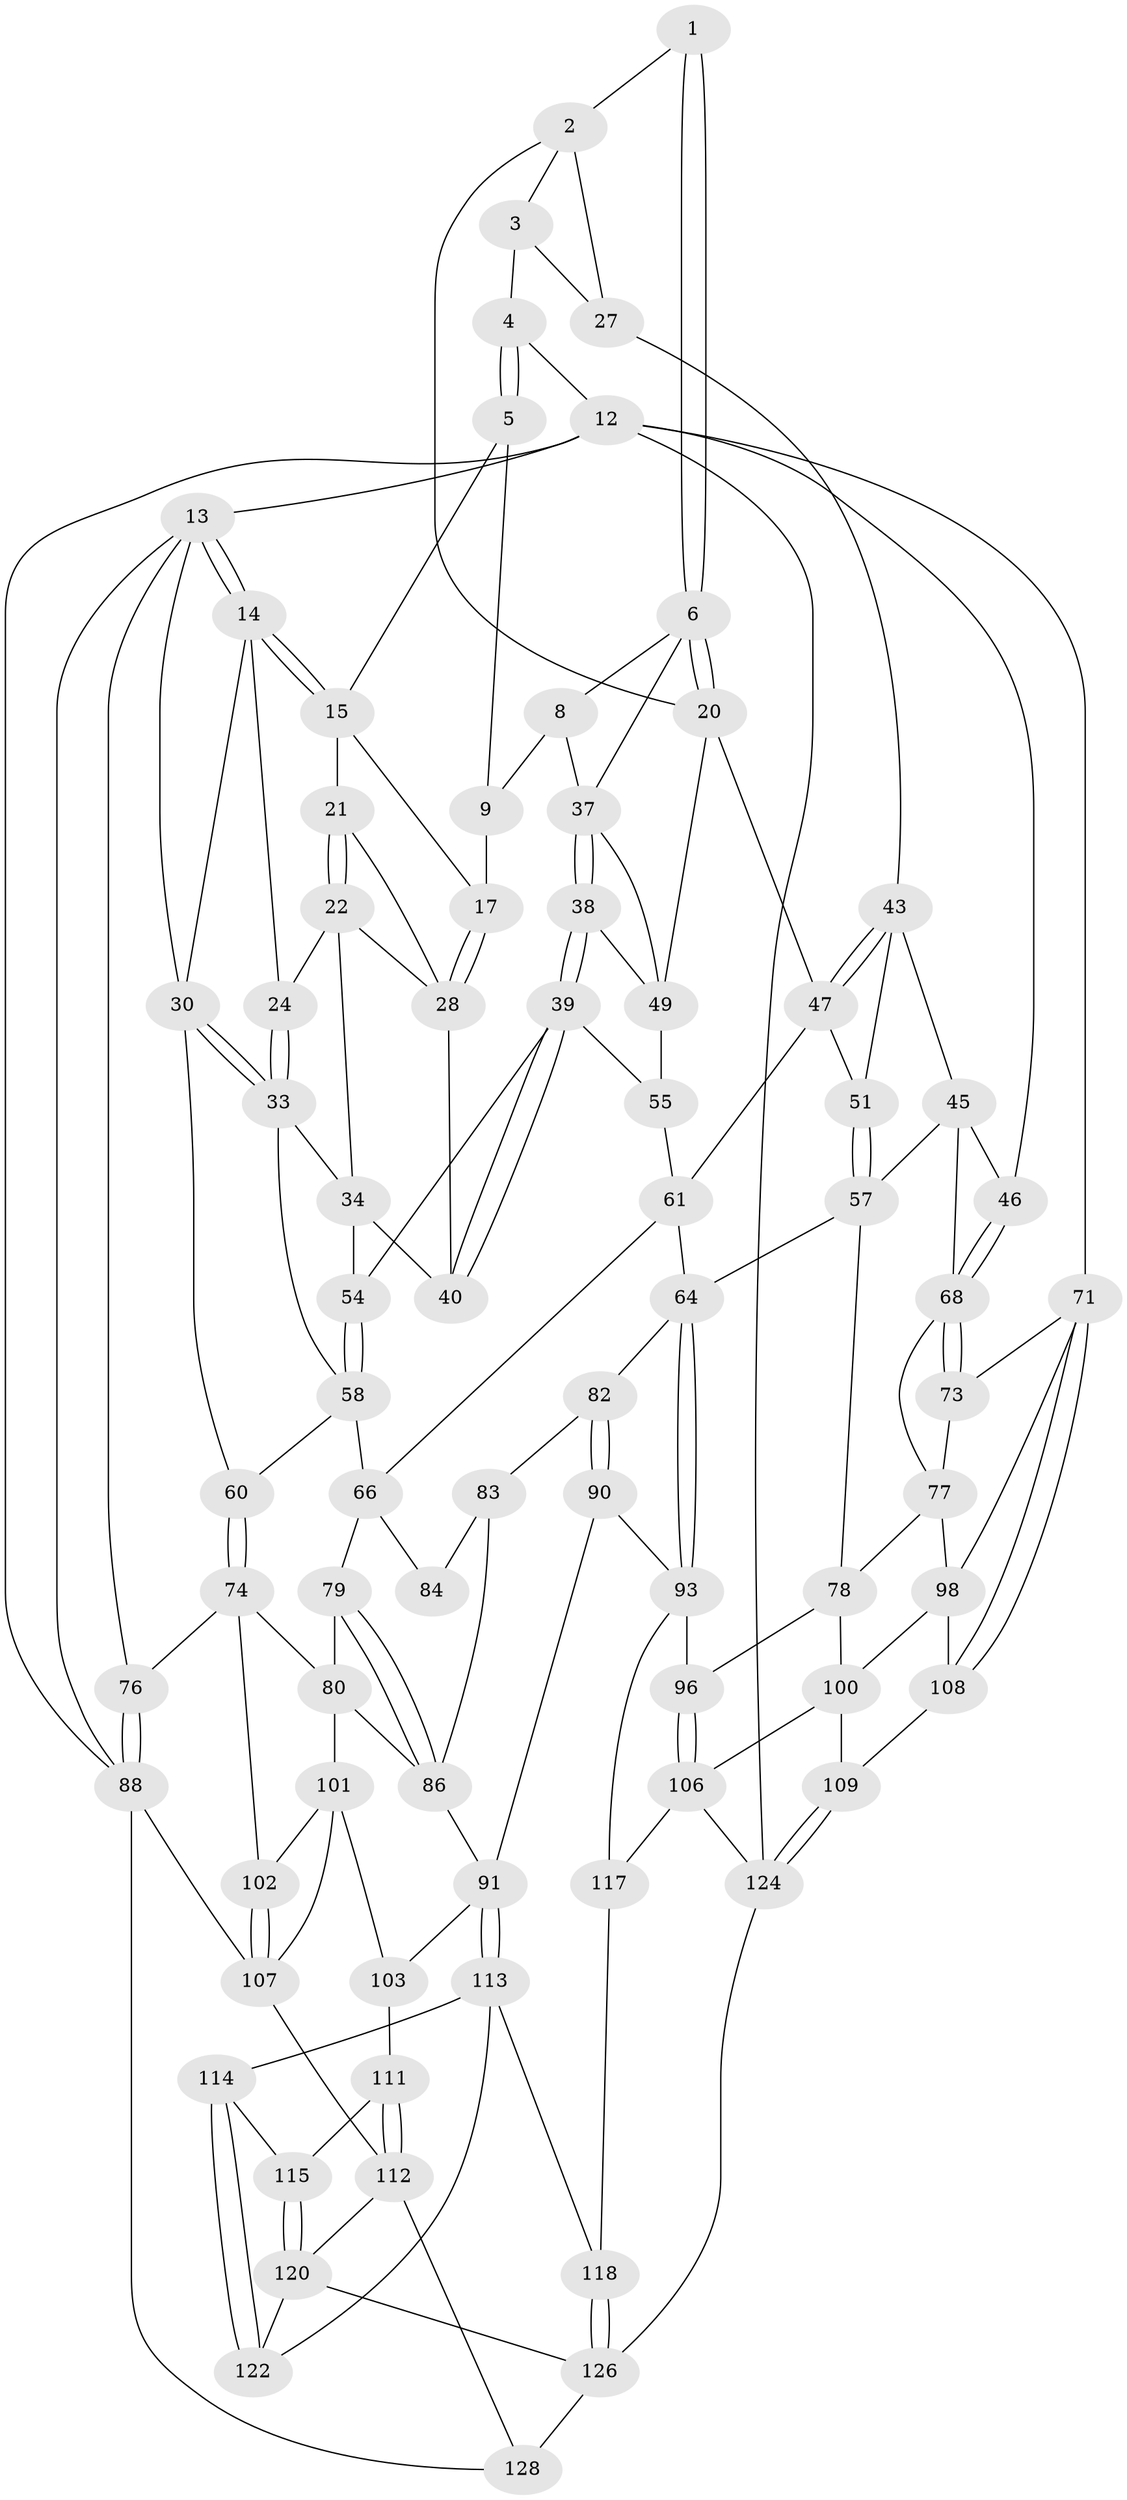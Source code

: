 // Generated by graph-tools (version 1.1) at 2025/24/03/03/25 07:24:35]
// undirected, 79 vertices, 172 edges
graph export_dot {
graph [start="1"]
  node [color=gray90,style=filled];
  1 [pos="+0.6374785650906776+0"];
  2 [pos="+0.6593621487597084+0.03129740687189655",super="+19"];
  3 [pos="+0.7001772184929068+0.04612637851501916",super="+26"];
  4 [pos="+1+0",super="+11"];
  5 [pos="+0.6185747765977934+0",super="+10"];
  6 [pos="+0.5262564420546542+0.09105083905799313",super="+7"];
  8 [pos="+0.47064235287840844+0",super="+29"];
  9 [pos="+0.40520984666801546+0",super="+16"];
  12 [pos="+1+0",super="+70"];
  13 [pos="+0+0",super="+32"];
  14 [pos="+0.021946084687370478+0",super="+25"];
  15 [pos="+0.23448871951875705+0",super="+18"];
  17 [pos="+0.3157930857631437+0.09945349641151917"];
  20 [pos="+0.5694531267750569+0.13885330390201098",super="+48"];
  21 [pos="+0.25510119001605397+0.04645395048460599"];
  22 [pos="+0.2543723830753655+0.11902624479648932",super="+23"];
  24 [pos="+0.1566356579161825+0.05655692281764185"];
  27 [pos="+0.7257947190677234+0.11312277340910679"];
  28 [pos="+0.31550290102508266+0.10000403519411834",super="+41"];
  30 [pos="+0.10015250962679421+0.21938165044825267",super="+31"];
  33 [pos="+0.12862263761672307+0.20856593758715627",super="+36"];
  34 [pos="+0.17864049805350168+0.19095879472399796",super="+35"];
  37 [pos="+0.39216860307077395+0.13501491077344813",super="+42"];
  38 [pos="+0.33857564827709524+0.17288231926964334"];
  39 [pos="+0.3004217969354347+0.18939562146585287",super="+53"];
  40 [pos="+0.2832877458734784+0.1738415964061638"];
  43 [pos="+0.7295637157320664+0.11763932914766456",super="+44"];
  45 [pos="+1+0.0030660834545952844",super="+56"];
  46 [pos="+1+0"];
  47 [pos="+0.6475370540895675+0.23257064518888915",super="+52"];
  49 [pos="+0.44580080042182885+0.21780923315490672",super="+50"];
  51 [pos="+0.7813571972385283+0.2615817372780054"];
  54 [pos="+0.28395384658046546+0.3039077904533101"];
  55 [pos="+0.46828496064024877+0.28936255247815373"];
  57 [pos="+0.8370302835451774+0.3455925763721313",super="+63"];
  58 [pos="+0.2645631723911113+0.34620133418146093",super="+59"];
  60 [pos="+0.12330144322770882+0.36708230453536833"];
  61 [pos="+0.5740081189718681+0.3965157270176597",super="+62"];
  64 [pos="+0.67413392229238+0.47048036006853394",super="+65"];
  66 [pos="+0.3509060439570546+0.4149228980058594",super="+67"];
  68 [pos="+1+0.4278276217983483",super="+69"];
  71 [pos="+1+0.8877261833692801",super="+72"];
  73 [pos="+1+0.6149746290196281"];
  74 [pos="+0.10734152988541047+0.4204080168520539",super="+75"];
  76 [pos="+0+0.609125697293035"];
  77 [pos="+0.8964020855867969+0.5448091485260861",super="+97"];
  78 [pos="+0.7911612353512888+0.5785686901083088",super="+95"];
  79 [pos="+0.28345218889418+0.4124050840856881"];
  80 [pos="+0.2821571873616514+0.4171745809815473",super="+81"];
  82 [pos="+0.5871584774854856+0.45340908426545384"];
  83 [pos="+0.5534233847540707+0.46711985825712465",super="+85"];
  84 [pos="+0.39418982012646864+0.47488995637379927"];
  86 [pos="+0.39878244212092273+0.5827939169347818",super="+87"];
  88 [pos="+0+0.8100528540518608",super="+89"];
  90 [pos="+0.5236150003439736+0.7064308447000178"];
  91 [pos="+0.41097920613952843+0.7064876160838736",super="+92"];
  93 [pos="+0.6397685911771251+0.7298018446269546",super="+94"];
  96 [pos="+0.6714242028788249+0.7362852441454649"];
  98 [pos="+0.9317024924649209+0.6810314987081302",super="+99"];
  100 [pos="+0.8244514705035871+0.6639350780912983",super="+105"];
  101 [pos="+0.1932945450075406+0.6051254310344859",super="+104"];
  102 [pos="+0.01634771885362472+0.6277427338606849"];
  103 [pos="+0.2875035030125326+0.6817492321861162"];
  106 [pos="+0.7558072855504011+0.8230030130486377",super="+116"];
  107 [pos="+0.09139338476184357+0.761134664611439",super="+110"];
  108 [pos="+0.9066289975398478+0.8001390866861148"];
  109 [pos="+0.8411884467279435+0.8427590836231229"];
  111 [pos="+0.26740996393816313+0.7157765988539709"];
  112 [pos="+0.1515754040512036+0.8663471851557971",super="+121"];
  113 [pos="+0.4039125068623067+0.7780392120980114",super="+119"];
  114 [pos="+0.35088103916060104+0.8587728518365065"];
  115 [pos="+0.30098874498286177+0.8605511529662396"];
  117 [pos="+0.5611962413303196+0.8486073116976659"];
  118 [pos="+0.4577973061668891+0.9120819762179001"];
  120 [pos="+0.23886723140675162+0.9007008805405465",super="+123"];
  122 [pos="+0.35186373467863097+0.8945316967422152"];
  124 [pos="+0.9666339476609895+1",super="+125"];
  126 [pos="+0.4452500730404091+1",super="+127"];
  128 [pos="+0.02309926384228076+1"];
  1 -- 2;
  1 -- 6;
  1 -- 6;
  2 -- 3;
  2 -- 27;
  2 -- 20;
  3 -- 4 [weight=2];
  3 -- 27;
  4 -- 5;
  4 -- 5;
  4 -- 12;
  5 -- 9;
  5 -- 15;
  6 -- 20;
  6 -- 20;
  6 -- 8;
  6 -- 37;
  8 -- 9 [weight=2];
  8 -- 37;
  9 -- 17;
  12 -- 13;
  12 -- 46;
  12 -- 124;
  12 -- 71;
  12 -- 88;
  13 -- 14;
  13 -- 14;
  13 -- 88;
  13 -- 76;
  13 -- 30;
  14 -- 15;
  14 -- 15;
  14 -- 24;
  14 -- 30;
  15 -- 17;
  15 -- 21;
  17 -- 28;
  17 -- 28;
  20 -- 49;
  20 -- 47;
  21 -- 22;
  21 -- 22;
  21 -- 28;
  22 -- 28;
  22 -- 24;
  22 -- 34;
  24 -- 33;
  24 -- 33;
  27 -- 43;
  28 -- 40;
  30 -- 33;
  30 -- 33;
  30 -- 60;
  33 -- 58;
  33 -- 34;
  34 -- 40;
  34 -- 54;
  37 -- 38;
  37 -- 38;
  37 -- 49;
  38 -- 39;
  38 -- 39;
  38 -- 49;
  39 -- 40;
  39 -- 40;
  39 -- 55;
  39 -- 54;
  43 -- 47;
  43 -- 47;
  43 -- 51;
  43 -- 45;
  45 -- 46;
  45 -- 57;
  45 -- 68;
  46 -- 68;
  46 -- 68;
  47 -- 51;
  47 -- 61;
  49 -- 55;
  51 -- 57;
  51 -- 57;
  54 -- 58;
  54 -- 58;
  55 -- 61;
  57 -- 64;
  57 -- 78;
  58 -- 60;
  58 -- 66;
  60 -- 74;
  60 -- 74;
  61 -- 66;
  61 -- 64;
  64 -- 93;
  64 -- 93;
  64 -- 82;
  66 -- 84;
  66 -- 79;
  68 -- 73;
  68 -- 73;
  68 -- 77;
  71 -- 108;
  71 -- 108;
  71 -- 73;
  71 -- 98;
  73 -- 77;
  74 -- 80;
  74 -- 76;
  74 -- 102;
  76 -- 88;
  76 -- 88;
  77 -- 78;
  77 -- 98;
  78 -- 96;
  78 -- 100;
  79 -- 80;
  79 -- 86;
  79 -- 86;
  80 -- 86;
  80 -- 101;
  82 -- 83;
  82 -- 90;
  82 -- 90;
  83 -- 84 [weight=2];
  83 -- 86;
  86 -- 91;
  88 -- 128;
  88 -- 107;
  90 -- 91;
  90 -- 93;
  91 -- 113;
  91 -- 113;
  91 -- 103;
  93 -- 96;
  93 -- 117;
  96 -- 106;
  96 -- 106;
  98 -- 100;
  98 -- 108;
  100 -- 106;
  100 -- 109;
  101 -- 102;
  101 -- 107;
  101 -- 103;
  102 -- 107;
  102 -- 107;
  103 -- 111;
  106 -- 117;
  106 -- 124;
  107 -- 112;
  108 -- 109;
  109 -- 124;
  109 -- 124;
  111 -- 112;
  111 -- 112;
  111 -- 115;
  112 -- 120;
  112 -- 128;
  113 -- 114;
  113 -- 122;
  113 -- 118;
  114 -- 115;
  114 -- 122;
  114 -- 122;
  115 -- 120;
  115 -- 120;
  117 -- 118;
  118 -- 126;
  118 -- 126;
  120 -- 122;
  120 -- 126;
  124 -- 126;
  126 -- 128;
}
